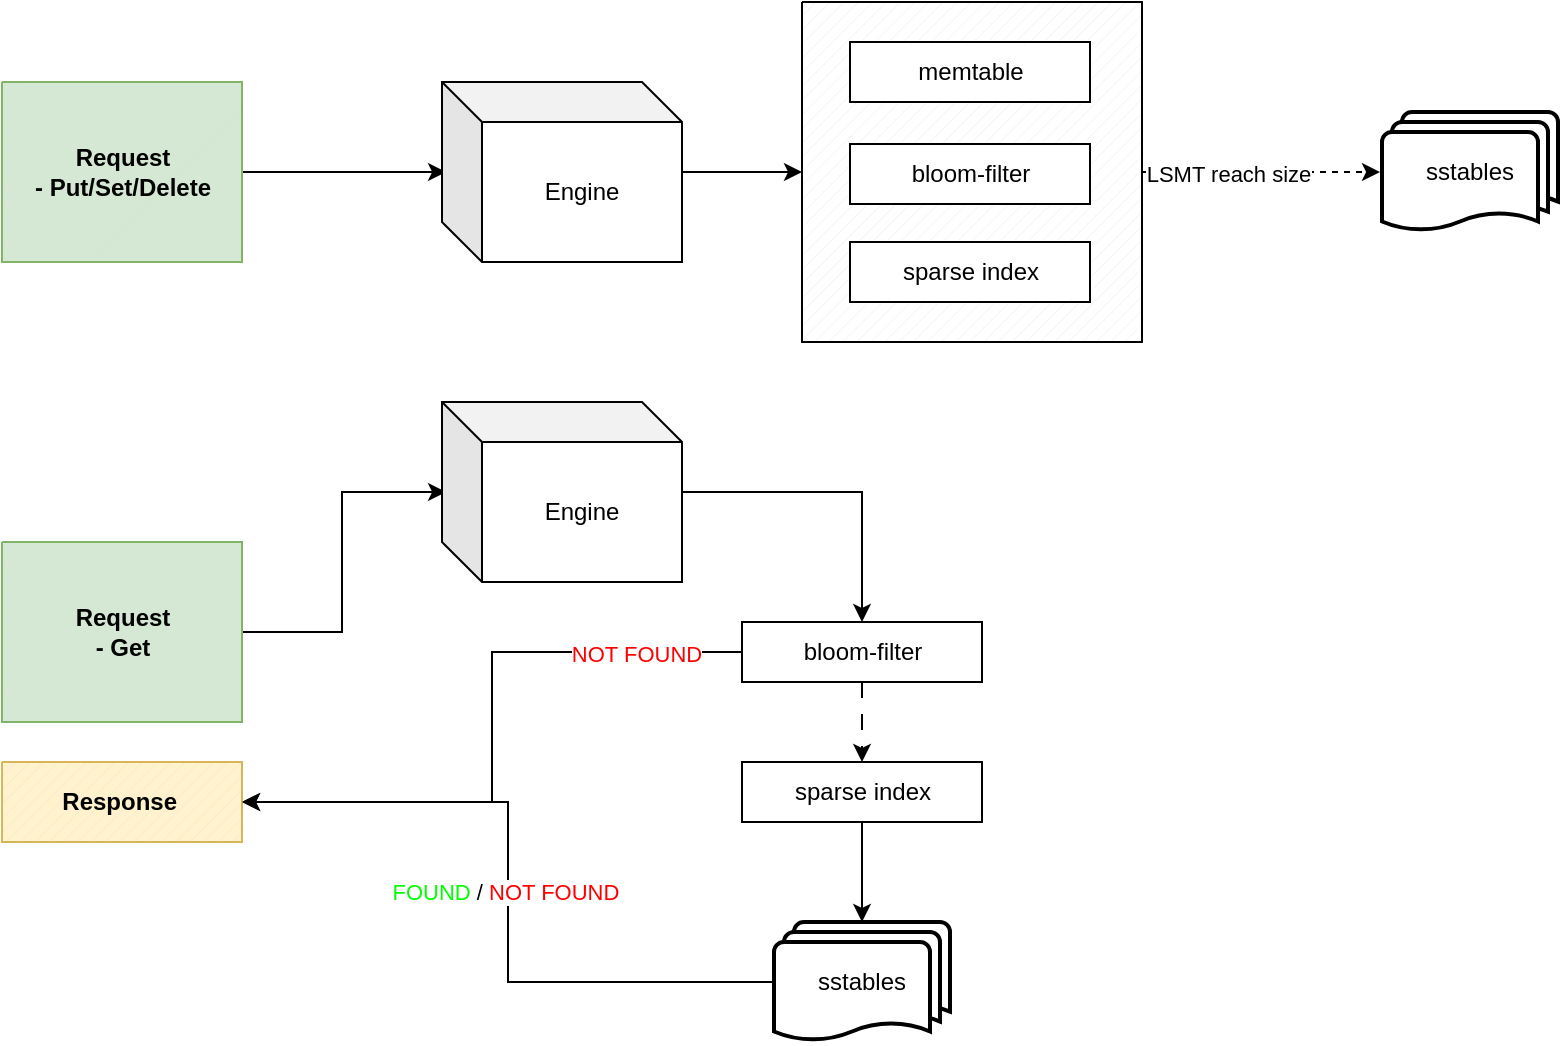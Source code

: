 <mxfile version="21.2.8" type="device">
  <diagram name="Page-1" id="3ZNBK_6udXq8-aQKc5NF">
    <mxGraphModel dx="914" dy="597" grid="1" gridSize="10" guides="1" tooltips="1" connect="1" arrows="1" fold="1" page="1" pageScale="1" pageWidth="827" pageHeight="1169" math="0" shadow="0">
      <root>
        <mxCell id="0" />
        <mxCell id="1" parent="0" />
        <mxCell id="HktPtad1RoYpuFZ_xDtu-6" style="edgeStyle=orthogonalEdgeStyle;rounded=0;orthogonalLoop=1;jettySize=auto;html=1;entryX=0.017;entryY=0.5;entryDx=0;entryDy=0;entryPerimeter=0;" edge="1" parent="1" source="HktPtad1RoYpuFZ_xDtu-1" target="HktPtad1RoYpuFZ_xDtu-4">
          <mxGeometry relative="1" as="geometry" />
        </mxCell>
        <mxCell id="HktPtad1RoYpuFZ_xDtu-1" value="&lt;b&gt;Request&lt;br&gt;&amp;nbsp;- Put/Set/Delete&amp;nbsp;&lt;br&gt;&lt;/b&gt;" style="verticalLabelPosition=middle;verticalAlign=middle;html=1;shape=mxgraph.basic.patternFillRect;fillStyle=diag;step=5;fillStrokeWidth=0.2;fillStrokeColor=#dddddd;labelPosition=center;align=center;fillColor=#d5e8d4;strokeColor=#82b366;" vertex="1" parent="1">
          <mxGeometry x="40" y="170" width="120" height="90" as="geometry" />
        </mxCell>
        <mxCell id="HktPtad1RoYpuFZ_xDtu-19" style="edgeStyle=orthogonalEdgeStyle;rounded=0;orthogonalLoop=1;jettySize=auto;html=1;entryX=0;entryY=0.5;entryDx=0;entryDy=0;entryPerimeter=0;" edge="1" parent="1" source="HktPtad1RoYpuFZ_xDtu-4" target="HktPtad1RoYpuFZ_xDtu-18">
          <mxGeometry relative="1" as="geometry" />
        </mxCell>
        <mxCell id="HktPtad1RoYpuFZ_xDtu-4" value="Engine" style="shape=cube;whiteSpace=wrap;html=1;boundedLbl=1;backgroundOutline=1;darkOpacity=0.05;darkOpacity2=0.1;" vertex="1" parent="1">
          <mxGeometry x="260" y="170" width="120" height="90" as="geometry" />
        </mxCell>
        <mxCell id="HktPtad1RoYpuFZ_xDtu-20" style="edgeStyle=orthogonalEdgeStyle;rounded=0;orthogonalLoop=1;jettySize=auto;html=1;dashed=1;entryX=0;entryY=0.5;entryDx=0;entryDy=0;entryPerimeter=0;" edge="1" parent="1">
          <mxGeometry relative="1" as="geometry">
            <mxPoint x="729" y="215" as="targetPoint" />
            <mxPoint x="609" y="215" as="sourcePoint" />
          </mxGeometry>
        </mxCell>
        <mxCell id="HktPtad1RoYpuFZ_xDtu-25" value="LSMT reach size" style="edgeLabel;html=1;align=center;verticalAlign=middle;resizable=0;points=[];" vertex="1" connectable="0" parent="HktPtad1RoYpuFZ_xDtu-20">
          <mxGeometry x="-0.271" y="-1" relative="1" as="geometry">
            <mxPoint as="offset" />
          </mxGeometry>
        </mxCell>
        <mxCell id="HktPtad1RoYpuFZ_xDtu-18" value="" style="verticalLabelPosition=bottom;verticalAlign=top;html=1;shape=mxgraph.basic.patternFillRect;fillStyle=diag;step=5;fillStrokeWidth=0.2;fillStrokeColor=#dddddd;" vertex="1" parent="1">
          <mxGeometry x="440" y="130" width="170" height="170" as="geometry" />
        </mxCell>
        <mxCell id="HktPtad1RoYpuFZ_xDtu-7" value="memtable" style="verticalLabelPosition=middle;verticalAlign=middle;html=1;shape=mxgraph.basic.rect;fillColor2=none;strokeWidth=1;size=20;indent=5;labelPosition=center;align=center;" vertex="1" parent="1">
          <mxGeometry x="464" y="150" width="120" height="30" as="geometry" />
        </mxCell>
        <mxCell id="HktPtad1RoYpuFZ_xDtu-13" value="bloom-filter" style="verticalLabelPosition=middle;verticalAlign=middle;html=1;shape=mxgraph.basic.rect;fillColor2=none;strokeWidth=1;size=14.5;indent=5;labelPosition=center;align=center;" vertex="1" parent="1">
          <mxGeometry x="464" y="201" width="120" height="30" as="geometry" />
        </mxCell>
        <mxCell id="HktPtad1RoYpuFZ_xDtu-17" value="sparse index" style="verticalLabelPosition=middle;verticalAlign=middle;html=1;shape=mxgraph.basic.rect;fillColor2=none;strokeWidth=1;size=14.5;indent=5;labelPosition=center;align=center;" vertex="1" parent="1">
          <mxGeometry x="464" y="250" width="120" height="30" as="geometry" />
        </mxCell>
        <mxCell id="HktPtad1RoYpuFZ_xDtu-21" value="sstables" style="strokeWidth=2;html=1;shape=mxgraph.flowchart.multi-document;whiteSpace=wrap;" vertex="1" parent="1">
          <mxGeometry x="730" y="185" width="88" height="60" as="geometry" />
        </mxCell>
        <mxCell id="HktPtad1RoYpuFZ_xDtu-22" style="edgeStyle=orthogonalEdgeStyle;rounded=0;orthogonalLoop=1;jettySize=auto;html=1;entryX=0.017;entryY=0.5;entryDx=0;entryDy=0;entryPerimeter=0;" edge="1" parent="1" source="HktPtad1RoYpuFZ_xDtu-23" target="HktPtad1RoYpuFZ_xDtu-24">
          <mxGeometry relative="1" as="geometry" />
        </mxCell>
        <mxCell id="HktPtad1RoYpuFZ_xDtu-23" value="&lt;b&gt;Request&lt;br&gt;&amp;nbsp;- Get&amp;nbsp;&lt;br&gt;&lt;/b&gt;" style="verticalLabelPosition=middle;verticalAlign=middle;html=1;shape=mxgraph.basic.patternFillRect;fillStyle=diag;step=5;fillStrokeWidth=0.2;fillStrokeColor=#dddddd;labelPosition=center;align=center;fillColor=#d5e8d4;strokeColor=#82b366;" vertex="1" parent="1">
          <mxGeometry x="40" y="400" width="120" height="90" as="geometry" />
        </mxCell>
        <mxCell id="HktPtad1RoYpuFZ_xDtu-27" style="edgeStyle=orthogonalEdgeStyle;rounded=0;orthogonalLoop=1;jettySize=auto;html=1;" edge="1" parent="1" source="HktPtad1RoYpuFZ_xDtu-24" target="HktPtad1RoYpuFZ_xDtu-26">
          <mxGeometry relative="1" as="geometry" />
        </mxCell>
        <mxCell id="HktPtad1RoYpuFZ_xDtu-24" value="Engine" style="shape=cube;whiteSpace=wrap;html=1;boundedLbl=1;backgroundOutline=1;darkOpacity=0.05;darkOpacity2=0.1;" vertex="1" parent="1">
          <mxGeometry x="260" y="330" width="120" height="90" as="geometry" />
        </mxCell>
        <mxCell id="HktPtad1RoYpuFZ_xDtu-31" style="edgeStyle=orthogonalEdgeStyle;rounded=0;orthogonalLoop=1;jettySize=auto;html=1;entryX=1;entryY=0.5;entryDx=0;entryDy=0;entryPerimeter=0;" edge="1" parent="1" source="HktPtad1RoYpuFZ_xDtu-26" target="HktPtad1RoYpuFZ_xDtu-30">
          <mxGeometry relative="1" as="geometry" />
        </mxCell>
        <mxCell id="HktPtad1RoYpuFZ_xDtu-32" value="&lt;font color=&quot;#ff0000&quot;&gt;NOT FOUND&lt;/font&gt;" style="edgeLabel;html=1;align=center;verticalAlign=middle;resizable=0;points=[];" vertex="1" connectable="0" parent="HktPtad1RoYpuFZ_xDtu-31">
          <mxGeometry x="-0.674" y="1" relative="1" as="geometry">
            <mxPoint as="offset" />
          </mxGeometry>
        </mxCell>
        <mxCell id="HktPtad1RoYpuFZ_xDtu-35" style="edgeStyle=orthogonalEdgeStyle;rounded=0;orthogonalLoop=1;jettySize=auto;html=1;dashed=1;dashPattern=8 8;" edge="1" parent="1" source="HktPtad1RoYpuFZ_xDtu-26" target="HktPtad1RoYpuFZ_xDtu-34">
          <mxGeometry relative="1" as="geometry" />
        </mxCell>
        <mxCell id="HktPtad1RoYpuFZ_xDtu-26" value="bloom-filter" style="verticalLabelPosition=middle;verticalAlign=middle;html=1;shape=mxgraph.basic.rect;fillColor2=none;strokeWidth=1;size=14.5;indent=5;labelPosition=center;align=center;" vertex="1" parent="1">
          <mxGeometry x="410" y="440" width="120" height="30" as="geometry" />
        </mxCell>
        <mxCell id="HktPtad1RoYpuFZ_xDtu-30" value="&lt;b&gt;Response&amp;nbsp;&lt;br&gt;&lt;/b&gt;" style="verticalLabelPosition=middle;verticalAlign=middle;html=1;shape=mxgraph.basic.patternFillRect;fillStyle=diag;step=5;fillStrokeWidth=0.2;fillStrokeColor=#dddddd;labelPosition=center;align=center;fillColor=#fff2cc;strokeColor=#d6b656;" vertex="1" parent="1">
          <mxGeometry x="40" y="510" width="120" height="40" as="geometry" />
        </mxCell>
        <mxCell id="HktPtad1RoYpuFZ_xDtu-37" style="edgeStyle=orthogonalEdgeStyle;rounded=0;orthogonalLoop=1;jettySize=auto;html=1;entryX=0.5;entryY=0;entryDx=0;entryDy=0;entryPerimeter=0;" edge="1" parent="1" source="HktPtad1RoYpuFZ_xDtu-34" target="HktPtad1RoYpuFZ_xDtu-36">
          <mxGeometry relative="1" as="geometry" />
        </mxCell>
        <mxCell id="HktPtad1RoYpuFZ_xDtu-34" value="sparse index" style="verticalLabelPosition=middle;verticalAlign=middle;html=1;shape=mxgraph.basic.rect;fillColor2=none;strokeWidth=1;size=14.5;indent=5;labelPosition=center;align=center;" vertex="1" parent="1">
          <mxGeometry x="410" y="510" width="120" height="30" as="geometry" />
        </mxCell>
        <mxCell id="HktPtad1RoYpuFZ_xDtu-38" value="&lt;font color=&quot;#00ff00&quot;&gt;FOUND&lt;/font&gt; / &lt;font color=&quot;#ff0000&quot;&gt;NOT FOUND&lt;/font&gt;&amp;nbsp;" style="edgeStyle=orthogonalEdgeStyle;rounded=0;orthogonalLoop=1;jettySize=auto;html=1;entryX=1;entryY=0.5;entryDx=0;entryDy=0;entryPerimeter=0;" edge="1" parent="1" source="HktPtad1RoYpuFZ_xDtu-36" target="HktPtad1RoYpuFZ_xDtu-30">
          <mxGeometry relative="1" as="geometry" />
        </mxCell>
        <mxCell id="HktPtad1RoYpuFZ_xDtu-36" value="sstables" style="strokeWidth=2;html=1;shape=mxgraph.flowchart.multi-document;whiteSpace=wrap;" vertex="1" parent="1">
          <mxGeometry x="426" y="590" width="88" height="60" as="geometry" />
        </mxCell>
      </root>
    </mxGraphModel>
  </diagram>
</mxfile>
